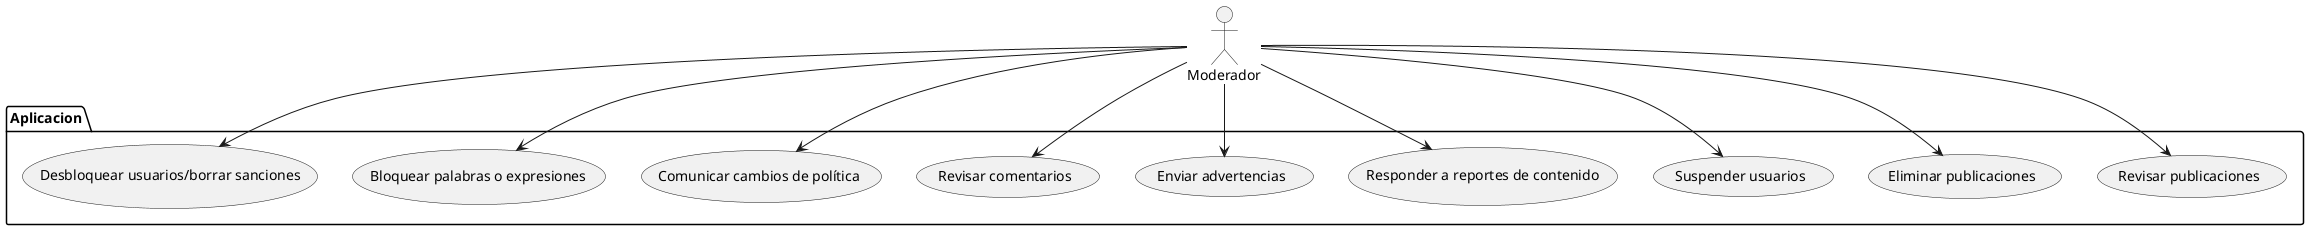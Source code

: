 @startuml
actor Moderador

package Aplicacion{

usecase "Revisar publicaciones" as UC1
usecase "Eliminar publicaciones" as UC2
usecase "Suspender usuarios" as UC3
usecase "Responder a reportes de contenido" as UC4
usecase "Enviar advertencias" as UC5
usecase "Revisar comentarios" as UC6

usecase "Comunicar cambios de política" as UC7
usecase "Bloquear palabras o expresiones" as UC8
usecase "Desbloquear usuarios/borrar sanciones" as UC9
}

Moderador --> UC1
Moderador --> UC2
Moderador --> UC3
Moderador --> UC4
Moderador --> UC5
Moderador --> UC6
Moderador --> UC7
Moderador --> UC8
Moderador --> UC9


@enduml
